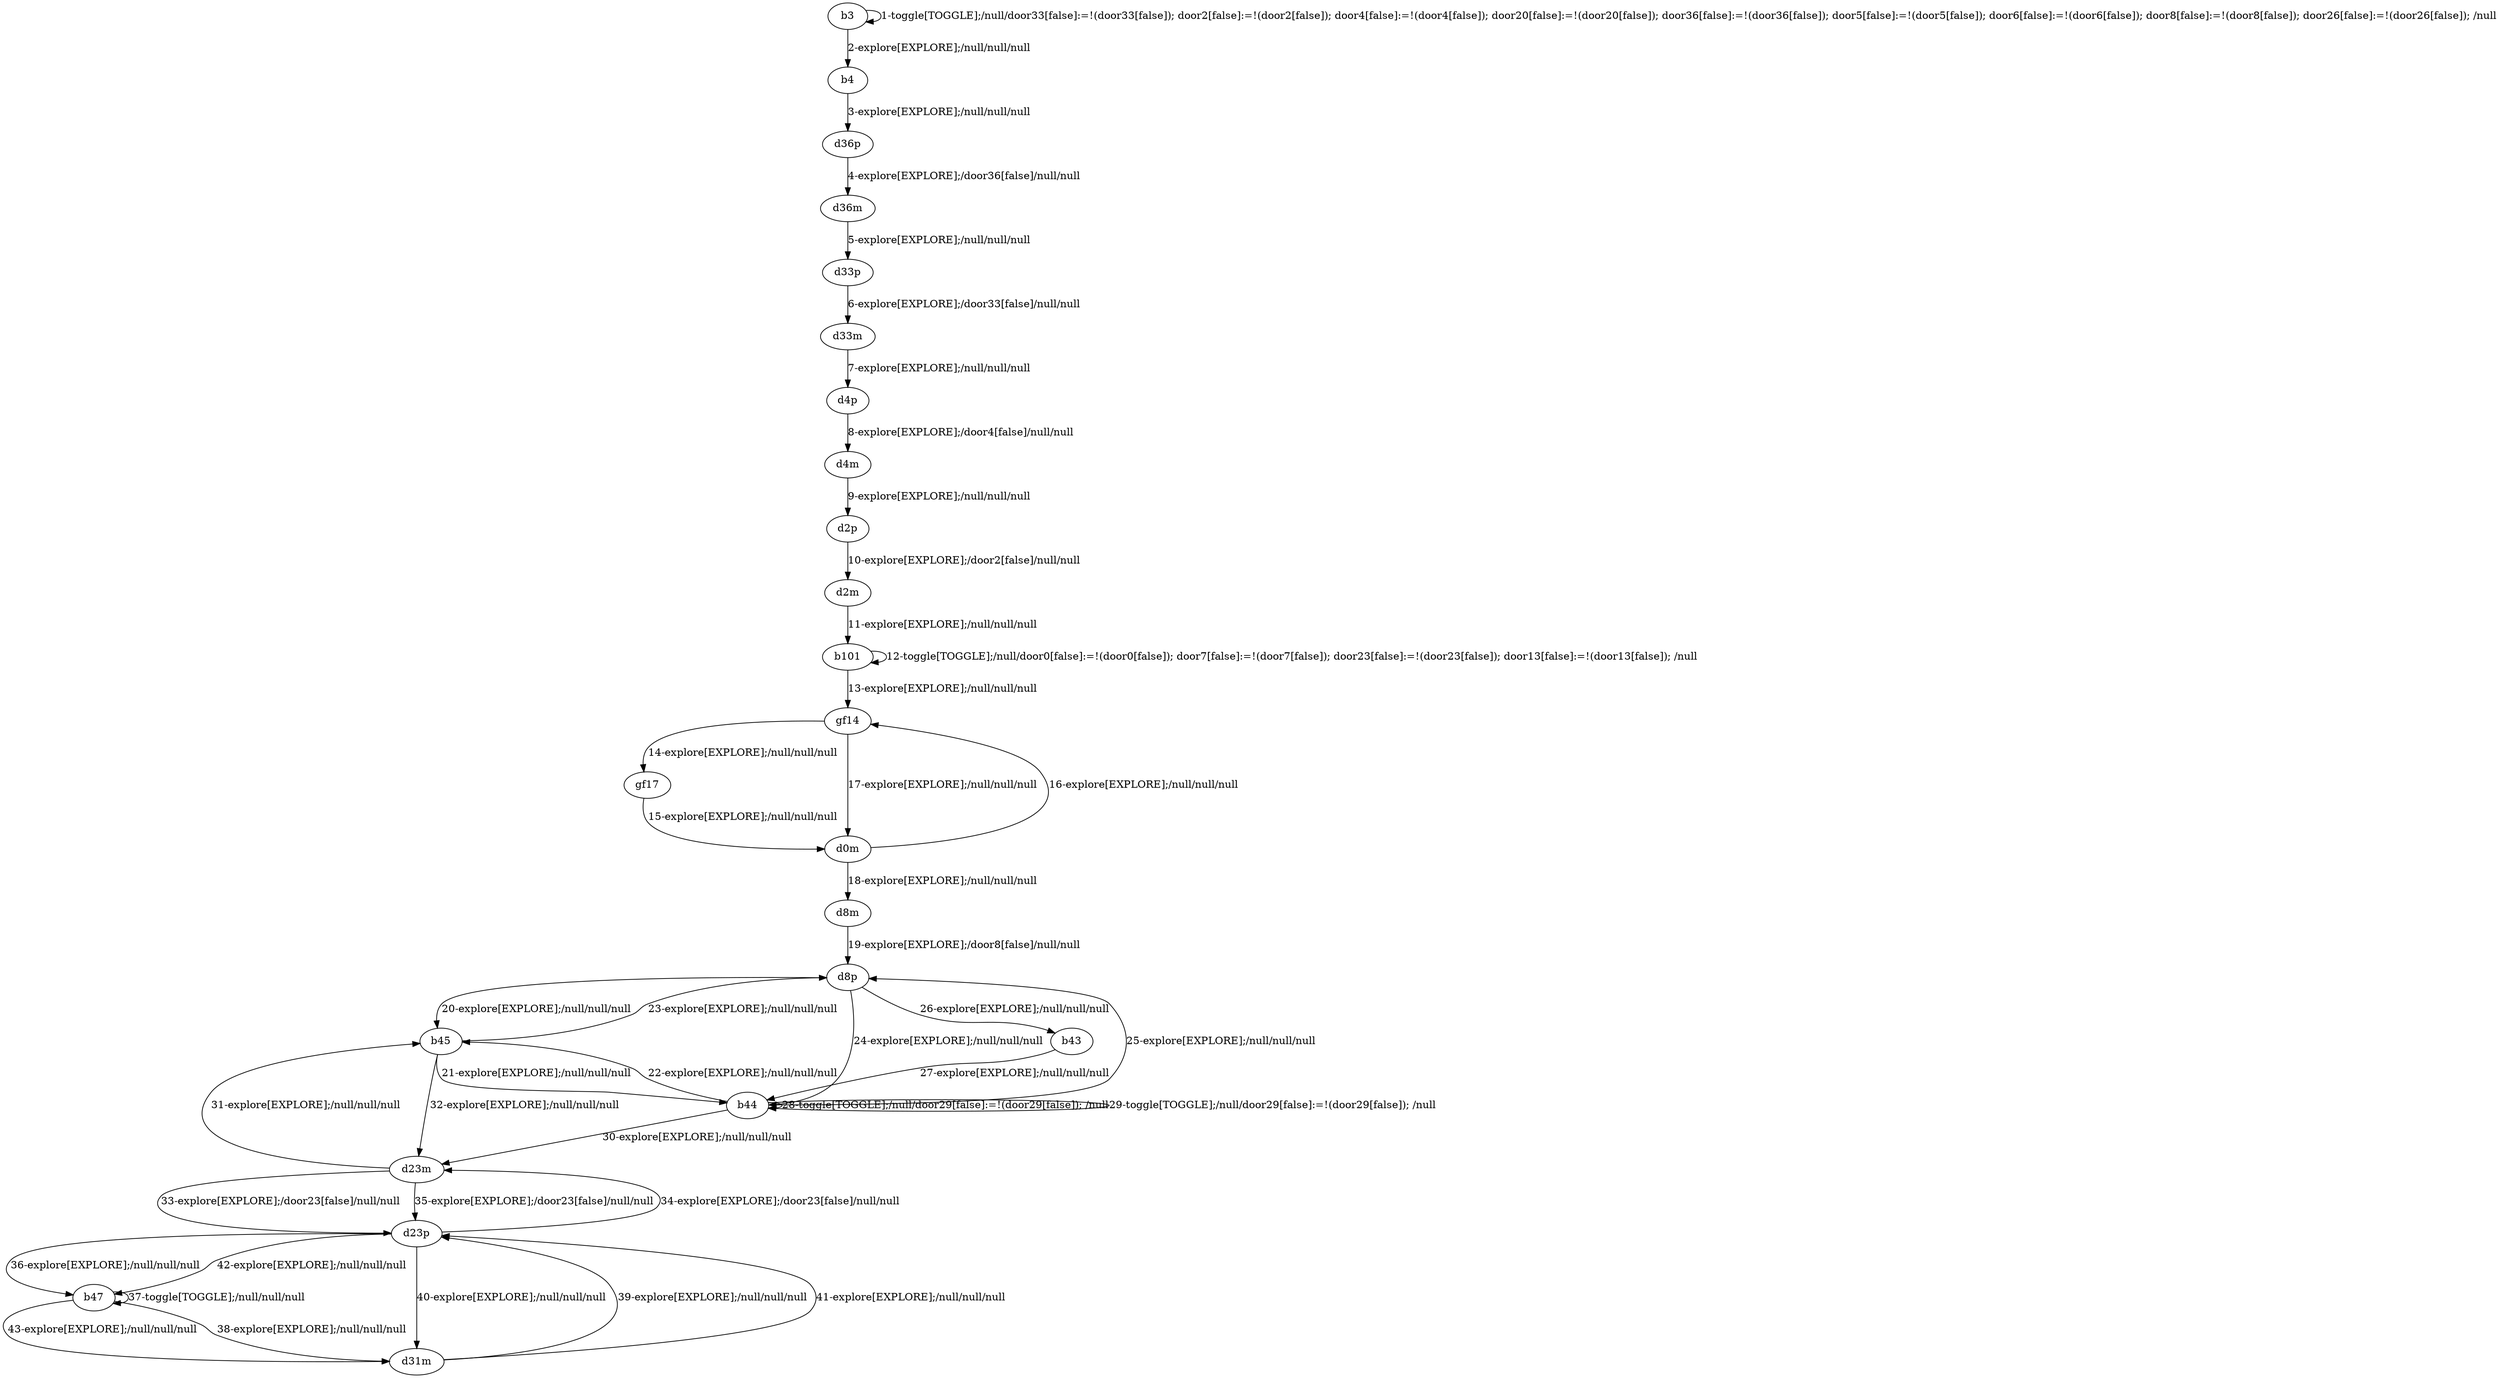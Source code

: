 # Total number of goals covered by this test: 2
# d23p --> d23m
# b47 --> b47

digraph g {
"b3" -> "b3" [label = "1-toggle[TOGGLE];/null/door33[false]:=!(door33[false]); door2[false]:=!(door2[false]); door4[false]:=!(door4[false]); door20[false]:=!(door20[false]); door36[false]:=!(door36[false]); door5[false]:=!(door5[false]); door6[false]:=!(door6[false]); door8[false]:=!(door8[false]); door26[false]:=!(door26[false]); /null"];
"b3" -> "b4" [label = "2-explore[EXPLORE];/null/null/null"];
"b4" -> "d36p" [label = "3-explore[EXPLORE];/null/null/null"];
"d36p" -> "d36m" [label = "4-explore[EXPLORE];/door36[false]/null/null"];
"d36m" -> "d33p" [label = "5-explore[EXPLORE];/null/null/null"];
"d33p" -> "d33m" [label = "6-explore[EXPLORE];/door33[false]/null/null"];
"d33m" -> "d4p" [label = "7-explore[EXPLORE];/null/null/null"];
"d4p" -> "d4m" [label = "8-explore[EXPLORE];/door4[false]/null/null"];
"d4m" -> "d2p" [label = "9-explore[EXPLORE];/null/null/null"];
"d2p" -> "d2m" [label = "10-explore[EXPLORE];/door2[false]/null/null"];
"d2m" -> "b101" [label = "11-explore[EXPLORE];/null/null/null"];
"b101" -> "b101" [label = "12-toggle[TOGGLE];/null/door0[false]:=!(door0[false]); door7[false]:=!(door7[false]); door23[false]:=!(door23[false]); door13[false]:=!(door13[false]); /null"];
"b101" -> "gf14" [label = "13-explore[EXPLORE];/null/null/null"];
"gf14" -> "gf17" [label = "14-explore[EXPLORE];/null/null/null"];
"gf17" -> "d0m" [label = "15-explore[EXPLORE];/null/null/null"];
"d0m" -> "gf14" [label = "16-explore[EXPLORE];/null/null/null"];
"gf14" -> "d0m" [label = "17-explore[EXPLORE];/null/null/null"];
"d0m" -> "d8m" [label = "18-explore[EXPLORE];/null/null/null"];
"d8m" -> "d8p" [label = "19-explore[EXPLORE];/door8[false]/null/null"];
"d8p" -> "b45" [label = "20-explore[EXPLORE];/null/null/null"];
"b45" -> "b44" [label = "21-explore[EXPLORE];/null/null/null"];
"b44" -> "b45" [label = "22-explore[EXPLORE];/null/null/null"];
"b45" -> "d8p" [label = "23-explore[EXPLORE];/null/null/null"];
"d8p" -> "b44" [label = "24-explore[EXPLORE];/null/null/null"];
"b44" -> "d8p" [label = "25-explore[EXPLORE];/null/null/null"];
"d8p" -> "b43" [label = "26-explore[EXPLORE];/null/null/null"];
"b43" -> "b44" [label = "27-explore[EXPLORE];/null/null/null"];
"b44" -> "b44" [label = "28-toggle[TOGGLE];/null/door29[false]:=!(door29[false]); /null"];
"b44" -> "b44" [label = "29-toggle[TOGGLE];/null/door29[false]:=!(door29[false]); /null"];
"b44" -> "d23m" [label = "30-explore[EXPLORE];/null/null/null"];
"d23m" -> "b45" [label = "31-explore[EXPLORE];/null/null/null"];
"b45" -> "d23m" [label = "32-explore[EXPLORE];/null/null/null"];
"d23m" -> "d23p" [label = "33-explore[EXPLORE];/door23[false]/null/null"];
"d23p" -> "d23m" [label = "34-explore[EXPLORE];/door23[false]/null/null"];
"d23m" -> "d23p" [label = "35-explore[EXPLORE];/door23[false]/null/null"];
"d23p" -> "b47" [label = "36-explore[EXPLORE];/null/null/null"];
"b47" -> "b47" [label = "37-toggle[TOGGLE];/null/null/null"];
"b47" -> "d31m" [label = "38-explore[EXPLORE];/null/null/null"];
"d31m" -> "d23p" [label = "39-explore[EXPLORE];/null/null/null"];
"d23p" -> "d31m" [label = "40-explore[EXPLORE];/null/null/null"];
"d31m" -> "d23p" [label = "41-explore[EXPLORE];/null/null/null"];
"d23p" -> "b47" [label = "42-explore[EXPLORE];/null/null/null"];
"b47" -> "d31m" [label = "43-explore[EXPLORE];/null/null/null"];
}